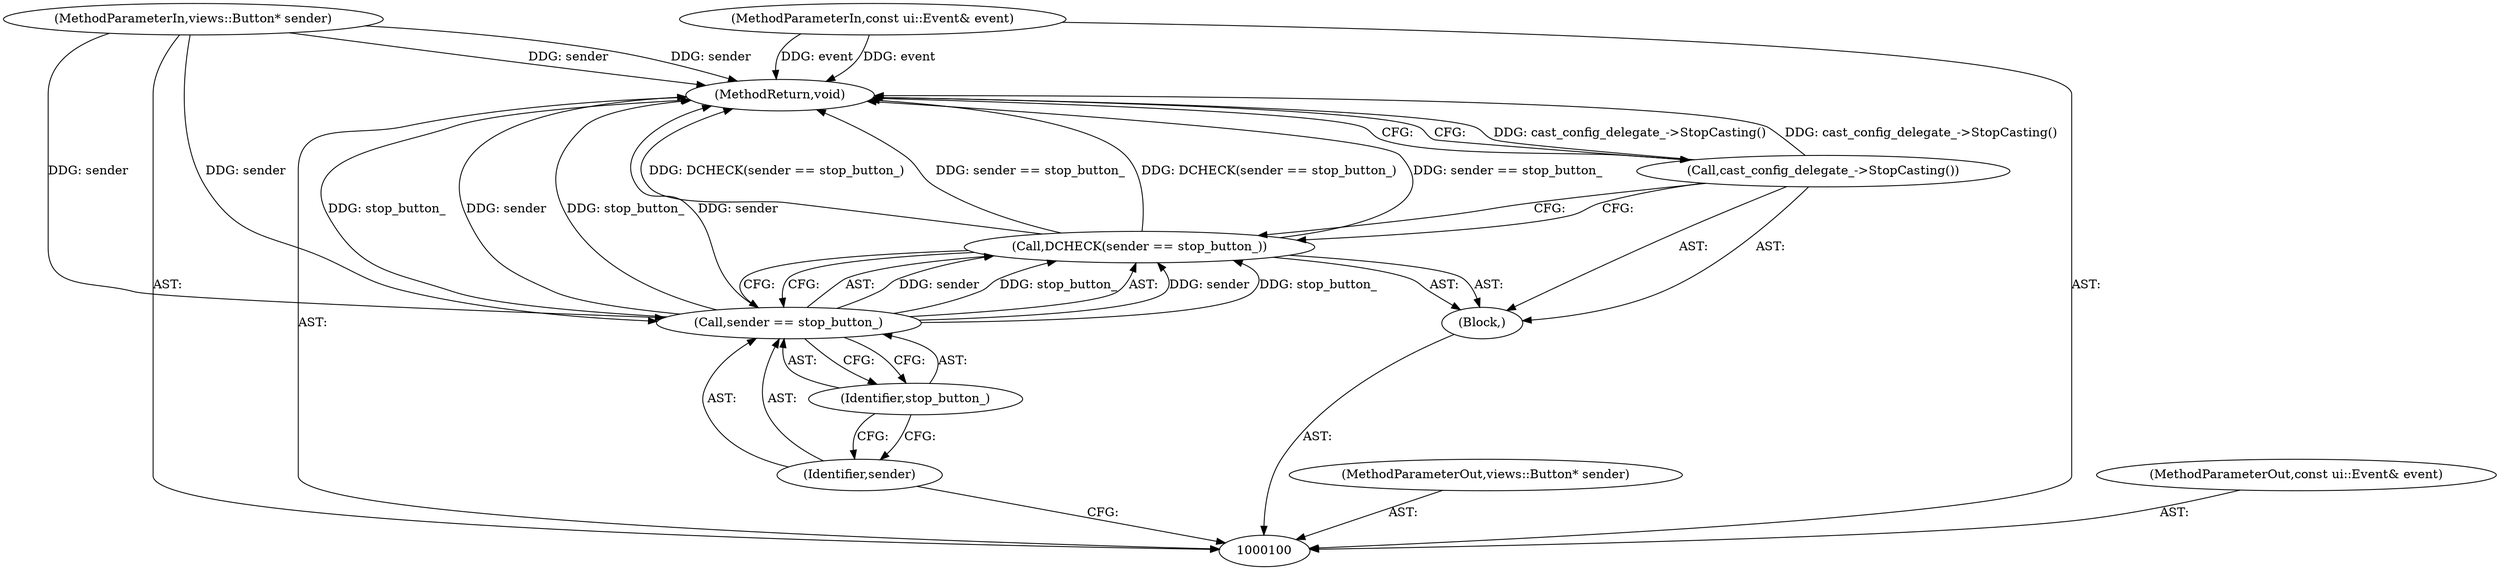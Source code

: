 digraph "0_Chrome_1924f747637265f563892b8f56a64391f6208194" {
"1000109" [label="(MethodReturn,void)"];
"1000101" [label="(MethodParameterIn,views::Button* sender)"];
"1000127" [label="(MethodParameterOut,views::Button* sender)"];
"1000102" [label="(MethodParameterIn,const ui::Event& event)"];
"1000128" [label="(MethodParameterOut,const ui::Event& event)"];
"1000103" [label="(Block,)"];
"1000105" [label="(Call,sender == stop_button_)"];
"1000106" [label="(Identifier,sender)"];
"1000107" [label="(Identifier,stop_button_)"];
"1000104" [label="(Call,DCHECK(sender == stop_button_))"];
"1000108" [label="(Call,cast_config_delegate_->StopCasting())"];
"1000109" -> "1000100"  [label="AST: "];
"1000109" -> "1000108"  [label="CFG: "];
"1000108" -> "1000109"  [label="DDG: cast_config_delegate_->StopCasting()"];
"1000105" -> "1000109"  [label="DDG: stop_button_"];
"1000105" -> "1000109"  [label="DDG: sender"];
"1000104" -> "1000109"  [label="DDG: DCHECK(sender == stop_button_)"];
"1000104" -> "1000109"  [label="DDG: sender == stop_button_"];
"1000102" -> "1000109"  [label="DDG: event"];
"1000101" -> "1000109"  [label="DDG: sender"];
"1000101" -> "1000100"  [label="AST: "];
"1000101" -> "1000109"  [label="DDG: sender"];
"1000101" -> "1000105"  [label="DDG: sender"];
"1000127" -> "1000100"  [label="AST: "];
"1000102" -> "1000100"  [label="AST: "];
"1000102" -> "1000109"  [label="DDG: event"];
"1000128" -> "1000100"  [label="AST: "];
"1000103" -> "1000100"  [label="AST: "];
"1000104" -> "1000103"  [label="AST: "];
"1000108" -> "1000103"  [label="AST: "];
"1000105" -> "1000104"  [label="AST: "];
"1000105" -> "1000107"  [label="CFG: "];
"1000106" -> "1000105"  [label="AST: "];
"1000107" -> "1000105"  [label="AST: "];
"1000104" -> "1000105"  [label="CFG: "];
"1000105" -> "1000109"  [label="DDG: stop_button_"];
"1000105" -> "1000109"  [label="DDG: sender"];
"1000105" -> "1000104"  [label="DDG: sender"];
"1000105" -> "1000104"  [label="DDG: stop_button_"];
"1000101" -> "1000105"  [label="DDG: sender"];
"1000106" -> "1000105"  [label="AST: "];
"1000106" -> "1000100"  [label="CFG: "];
"1000107" -> "1000106"  [label="CFG: "];
"1000107" -> "1000105"  [label="AST: "];
"1000107" -> "1000106"  [label="CFG: "];
"1000105" -> "1000107"  [label="CFG: "];
"1000104" -> "1000103"  [label="AST: "];
"1000104" -> "1000105"  [label="CFG: "];
"1000105" -> "1000104"  [label="AST: "];
"1000108" -> "1000104"  [label="CFG: "];
"1000104" -> "1000109"  [label="DDG: DCHECK(sender == stop_button_)"];
"1000104" -> "1000109"  [label="DDG: sender == stop_button_"];
"1000105" -> "1000104"  [label="DDG: sender"];
"1000105" -> "1000104"  [label="DDG: stop_button_"];
"1000108" -> "1000103"  [label="AST: "];
"1000108" -> "1000104"  [label="CFG: "];
"1000109" -> "1000108"  [label="CFG: "];
"1000108" -> "1000109"  [label="DDG: cast_config_delegate_->StopCasting()"];
}
